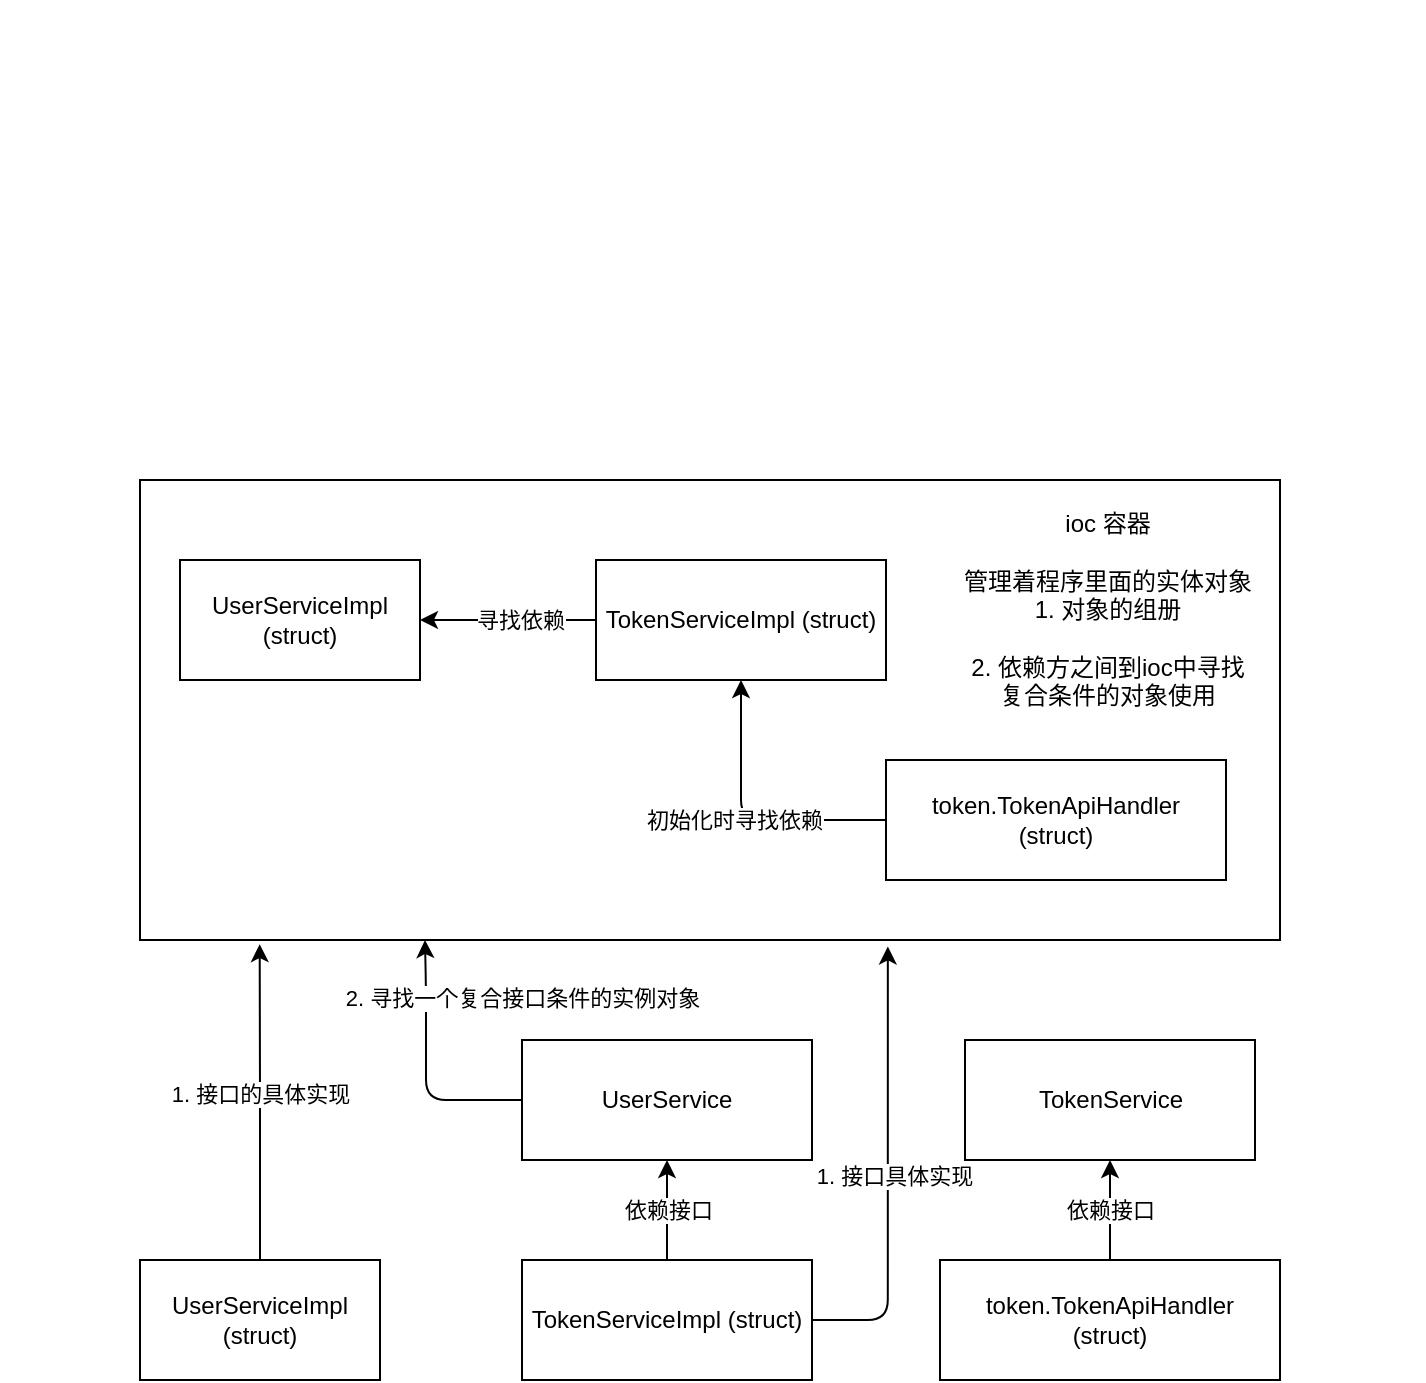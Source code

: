 <mxfile>
    <diagram id="pRQzu3HVAqxh-DE81azn" name="第 1 页">
        <mxGraphModel dx="814" dy="489" grid="1" gridSize="10" guides="1" tooltips="1" connect="1" arrows="1" fold="1" page="1" pageScale="1" pageWidth="827" pageHeight="1169" math="0" shadow="0">
            <root>
                <mxCell id="0"/>
                <mxCell id="1" parent="0"/>
                <mxCell id="11" style="edgeStyle=orthogonalEdgeStyle;html=1;exitX=0.5;exitY=0;exitDx=0;exitDy=0;entryX=0.105;entryY=1.009;entryDx=0;entryDy=0;entryPerimeter=0;" edge="1" parent="1" source="3" target="8">
                    <mxGeometry relative="1" as="geometry"/>
                </mxCell>
                <mxCell id="12" value="1. 接口的具体实现" style="edgeLabel;html=1;align=center;verticalAlign=middle;resizable=0;points=[];" vertex="1" connectable="0" parent="11">
                    <mxGeometry x="0.053" relative="1" as="geometry">
                        <mxPoint as="offset"/>
                    </mxGeometry>
                </mxCell>
                <mxCell id="3" value="UserServiceImpl (struct)" style="rounded=0;whiteSpace=wrap;html=1;" vertex="1" parent="1">
                    <mxGeometry x="140" y="700" width="120" height="60" as="geometry"/>
                </mxCell>
                <mxCell id="10" value="依赖接口" style="edgeStyle=none;html=1;exitX=0.5;exitY=0;exitDx=0;exitDy=0;entryX=0.5;entryY=1;entryDx=0;entryDy=0;" edge="1" parent="1" source="5" target="9">
                    <mxGeometry relative="1" as="geometry"/>
                </mxCell>
                <mxCell id="15" style="edgeStyle=orthogonalEdgeStyle;html=1;exitX=1;exitY=0.5;exitDx=0;exitDy=0;entryX=0.656;entryY=1.014;entryDx=0;entryDy=0;entryPerimeter=0;" edge="1" parent="1" source="5" target="8">
                    <mxGeometry relative="1" as="geometry"/>
                </mxCell>
                <mxCell id="16" value="1. 接口具体实现" style="edgeLabel;html=1;align=center;verticalAlign=middle;resizable=0;points=[];" vertex="1" connectable="0" parent="15">
                    <mxGeometry x="-0.02" y="-3" relative="1" as="geometry">
                        <mxPoint as="offset"/>
                    </mxGeometry>
                </mxCell>
                <mxCell id="5" value="TokenServiceImpl (struct)" style="rounded=0;whiteSpace=wrap;html=1;" vertex="1" parent="1">
                    <mxGeometry x="331" y="700" width="145" height="60" as="geometry"/>
                </mxCell>
                <mxCell id="14" value="依赖接口" style="edgeStyle=orthogonalEdgeStyle;html=1;exitX=0.5;exitY=0;exitDx=0;exitDy=0;entryX=0.5;entryY=1;entryDx=0;entryDy=0;" edge="1" parent="1" source="7" target="13">
                    <mxGeometry relative="1" as="geometry"/>
                </mxCell>
                <mxCell id="7" value="token.TokenApiHandler&lt;br&gt;(struct)" style="rounded=0;whiteSpace=wrap;html=1;" vertex="1" parent="1">
                    <mxGeometry x="540" y="700" width="170" height="60" as="geometry"/>
                </mxCell>
                <mxCell id="8" value="" style="rounded=0;whiteSpace=wrap;html=1;" vertex="1" parent="1">
                    <mxGeometry x="140" y="310" width="570" height="230" as="geometry"/>
                </mxCell>
                <mxCell id="21" style="edgeStyle=orthogonalEdgeStyle;html=1;exitX=0;exitY=0.5;exitDx=0;exitDy=0;entryX=0.25;entryY=1;entryDx=0;entryDy=0;" edge="1" parent="1" source="9" target="8">
                    <mxGeometry relative="1" as="geometry">
                        <Array as="points">
                            <mxPoint x="283" y="620"/>
                            <mxPoint x="283" y="565"/>
                        </Array>
                    </mxGeometry>
                </mxCell>
                <mxCell id="22" value="2. 寻找一个复合接口条件的实例对象" style="edgeLabel;html=1;align=center;verticalAlign=middle;resizable=0;points=[];" vertex="1" connectable="0" parent="21">
                    <mxGeometry x="0.288" y="-1" relative="1" as="geometry">
                        <mxPoint x="47" y="-16" as="offset"/>
                    </mxGeometry>
                </mxCell>
                <mxCell id="9" value="UserService" style="rounded=0;whiteSpace=wrap;html=1;" vertex="1" parent="1">
                    <mxGeometry x="331" y="590" width="145" height="60" as="geometry"/>
                </mxCell>
                <mxCell id="13" value="TokenService" style="rounded=0;whiteSpace=wrap;html=1;" vertex="1" parent="1">
                    <mxGeometry x="552.5" y="590" width="145" height="60" as="geometry"/>
                </mxCell>
                <mxCell id="17" value="UserServiceImpl (struct)" style="rounded=0;whiteSpace=wrap;html=1;" vertex="1" parent="1">
                    <mxGeometry x="160" y="350" width="120" height="60" as="geometry"/>
                </mxCell>
                <mxCell id="29" style="edgeStyle=orthogonalEdgeStyle;html=1;exitX=0;exitY=0.5;exitDx=0;exitDy=0;entryX=1;entryY=0.5;entryDx=0;entryDy=0;" edge="1" parent="1" source="18" target="17">
                    <mxGeometry relative="1" as="geometry"/>
                </mxCell>
                <mxCell id="31" value="寻找依赖" style="edgeLabel;html=1;align=center;verticalAlign=middle;resizable=0;points=[];" vertex="1" connectable="0" parent="29">
                    <mxGeometry x="0.362" y="3" relative="1" as="geometry">
                        <mxPoint x="22" y="-3" as="offset"/>
                    </mxGeometry>
                </mxCell>
                <mxCell id="18" value="TokenServiceImpl (struct)" style="rounded=0;whiteSpace=wrap;html=1;" vertex="1" parent="1">
                    <mxGeometry x="368" y="350" width="145" height="60" as="geometry"/>
                </mxCell>
                <mxCell id="20" value="ioc 容器&lt;br&gt;&lt;br&gt;管理着程序里面的实体对象&lt;br&gt;1. 对象的组册&lt;br&gt;&lt;br&gt;2. 依赖方之间到ioc中寻找复合条件的对象使用" style="text;html=1;strokeColor=none;fillColor=none;align=center;verticalAlign=middle;whiteSpace=wrap;rounded=0;" vertex="1" parent="1">
                    <mxGeometry x="550" y="320" width="148" height="110" as="geometry"/>
                </mxCell>
                <mxCell id="24" value="" style="shape=image;verticalLabelPosition=bottom;labelBackgroundColor=default;verticalAlign=top;aspect=fixed;imageAspect=0;image=https://gitee.com/infraboard/go-course/raw/master/day15/images/object-dep.png;" vertex="1" parent="1">
                    <mxGeometry x="70" y="70" width="289" height="197" as="geometry"/>
                </mxCell>
                <mxCell id="25" value="" style="shape=image;verticalLabelPosition=bottom;labelBackgroundColor=default;verticalAlign=top;aspect=fixed;imageAspect=0;image=https://gitee.com/infraboard/go-course/raw/master/day15/images/ioc.png;" vertex="1" parent="1">
                    <mxGeometry x="414" y="70" width="368" height="181" as="geometry"/>
                </mxCell>
                <mxCell id="28" style="edgeStyle=orthogonalEdgeStyle;html=1;exitX=0;exitY=0.5;exitDx=0;exitDy=0;entryX=0.5;entryY=1;entryDx=0;entryDy=0;" edge="1" parent="1" source="26" target="18">
                    <mxGeometry relative="1" as="geometry"/>
                </mxCell>
                <mxCell id="30" value="初始化时寻找依赖" style="edgeLabel;html=1;align=center;verticalAlign=middle;resizable=0;points=[];" vertex="1" connectable="0" parent="28">
                    <mxGeometry x="0.019" y="4" relative="1" as="geometry">
                        <mxPoint as="offset"/>
                    </mxGeometry>
                </mxCell>
                <mxCell id="26" value="token.TokenApiHandler&lt;br&gt;(struct)" style="rounded=0;whiteSpace=wrap;html=1;" vertex="1" parent="1">
                    <mxGeometry x="513" y="450" width="170" height="60" as="geometry"/>
                </mxCell>
            </root>
        </mxGraphModel>
    </diagram>
</mxfile>